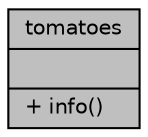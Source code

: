 digraph "tomatoes"
{
 // LATEX_PDF_SIZE
  bgcolor="transparent";
  edge [fontname="Helvetica",fontsize="10",labelfontname="Helvetica",labelfontsize="10"];
  node [fontname="Helvetica",fontsize="10",shape=record];
  Node1 [label="{tomatoes\n||+ info()\l}",height=0.2,width=0.4,color="black", fillcolor="grey75", style="filled", fontcolor="black",tooltip="Помидор"];
}
